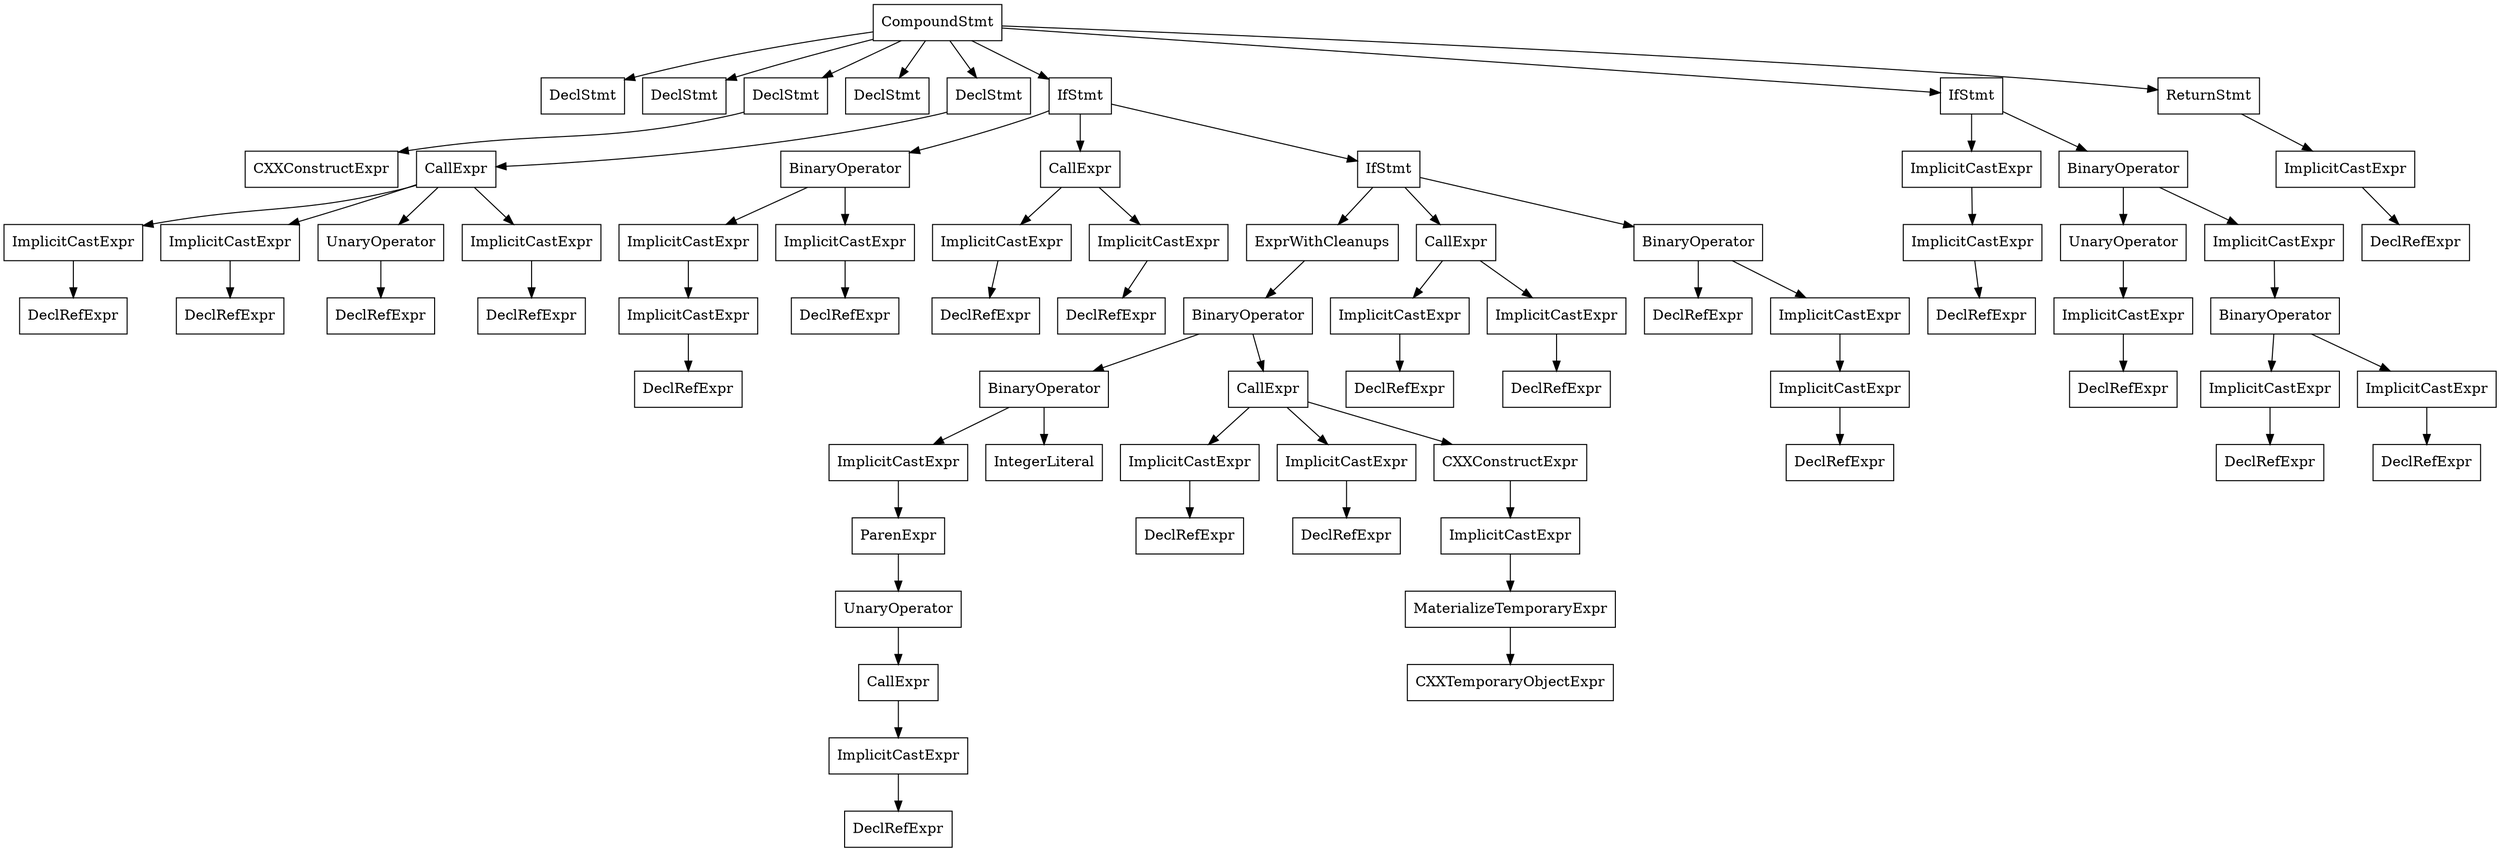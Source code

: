 digraph unnamed {

	Node0x55ad1c139bc0 [shape=record,label="{CompoundStmt}"];
	Node0x55ad1c139bc0 -> Node0x55ad1c136700;
	Node0x55ad1c139bc0 -> Node0x55ad1c136790;
	Node0x55ad1c139bc0 -> Node0x55ad1c1372f0;
	Node0x55ad1c139bc0 -> Node0x55ad1c137c80;
	Node0x55ad1c139bc0 -> Node0x55ad1c137ee0;
	Node0x55ad1c139bc0 -> Node0x55ad1c139970;
	Node0x55ad1c139bc0 -> Node0x55ad1c139b58;
	Node0x55ad1c139bc0 -> Node0x55ad1c139bb0;
	Node0x55ad1c136700 [shape=record,label="{DeclStmt}"];
	Node0x55ad1c136790 [shape=record,label="{DeclStmt}"];
	Node0x55ad1c1372f0 [shape=record,label="{DeclStmt}"];
	Node0x55ad1c1372f0 -> Node0x55ad1c1372b0;
	Node0x55ad1c1372b0 [shape=record,label="{CXXConstructExpr}"];
	Node0x55ad1c137c80 [shape=record,label="{DeclStmt}"];
	Node0x55ad1c137ee0 [shape=record,label="{DeclStmt}"];
	Node0x55ad1c137ee0 -> Node0x55ad1c137e20;
	Node0x55ad1c137e20 [shape=record,label="{CallExpr}"];
	Node0x55ad1c137e20 -> Node0x55ad1c137e08;
	Node0x55ad1c137e20 -> Node0x55ad1c137e58;
	Node0x55ad1c137e20 -> Node0x55ad1c137d70;
	Node0x55ad1c137e20 -> Node0x55ad1c137e70;
	Node0x55ad1c137e08 [shape=record,label="{ImplicitCastExpr}"];
	Node0x55ad1c137e08 -> Node0x55ad1c137d10;
	Node0x55ad1c137d10 [shape=record,label="{DeclRefExpr}"];
	Node0x55ad1c137e58 [shape=record,label="{ImplicitCastExpr}"];
	Node0x55ad1c137e58 -> Node0x55ad1c137d30;
	Node0x55ad1c137d30 [shape=record,label="{DeclRefExpr}"];
	Node0x55ad1c137d70 [shape=record,label="{UnaryOperator}"];
	Node0x55ad1c137d70 -> Node0x55ad1c137d50;
	Node0x55ad1c137d50 [shape=record,label="{DeclRefExpr}"];
	Node0x55ad1c137e70 [shape=record,label="{ImplicitCastExpr}"];
	Node0x55ad1c137e70 -> Node0x55ad1c137de8;
	Node0x55ad1c137de8 [shape=record,label="{DeclRefExpr}"];
	Node0x55ad1c139970 [shape=record,label="{IfStmt}"];
	Node0x55ad1c139970 -> Node0x55ad1c137fd0;
	Node0x55ad1c139970 -> Node0x55ad1c138028;
	Node0x55ad1c139970 -> Node0x55ad1c139940;
	Node0x55ad1c137fd0 [shape=record,label="{BinaryOperator}"];
	Node0x55ad1c137fd0 -> Node0x55ad1c137fb8;
	Node0x55ad1c137fd0 -> Node0x55ad1c137fa0;
	Node0x55ad1c137fb8 [shape=record,label="{ImplicitCastExpr}"];
	Node0x55ad1c137fb8 -> Node0x55ad1c137f88;
	Node0x55ad1c137f88 [shape=record,label="{ImplicitCastExpr}"];
	Node0x55ad1c137f88 -> Node0x55ad1c137f48;
	Node0x55ad1c137f48 [shape=record,label="{DeclRefExpr}"];
	Node0x55ad1c137fa0 [shape=record,label="{ImplicitCastExpr}"];
	Node0x55ad1c137fa0 -> Node0x55ad1c137f68;
	Node0x55ad1c137f68 [shape=record,label="{DeclRefExpr}"];
	Node0x55ad1c138028 [shape=record,label="{CallExpr}"];
	Node0x55ad1c138028 -> Node0x55ad1c138010;
	Node0x55ad1c138028 -> Node0x55ad1c138050;
	Node0x55ad1c138010 [shape=record,label="{ImplicitCastExpr}"];
	Node0x55ad1c138010 -> Node0x55ad1bd3b968;
	Node0x55ad1bd3b968 [shape=record,label="{DeclRefExpr}"];
	Node0x55ad1c138050 [shape=record,label="{ImplicitCastExpr}"];
	Node0x55ad1c138050 -> Node0x55ad1c137ff0;
	Node0x55ad1c137ff0 [shape=record,label="{DeclRefExpr}"];
	Node0x55ad1c139940 [shape=record,label="{IfStmt}"];
	Node0x55ad1c139940 -> Node0x55ad1c139820;
	Node0x55ad1c139940 -> Node0x55ad1c139870;
	Node0x55ad1c139940 -> Node0x55ad1c139920;
	Node0x55ad1c139820 [shape=record,label="{ExprWithCleanups}"];
	Node0x55ad1c139820 -> Node0x55ad1c139800;
	Node0x55ad1c139800 [shape=record,label="{BinaryOperator}"];
	Node0x55ad1c139800 -> Node0x55ad1c1380f0;
	Node0x55ad1c139800 -> Node0x55ad1c1396b0;
	Node0x55ad1c1380f0 [shape=record,label="{BinaryOperator}"];
	Node0x55ad1c1380f0 -> Node0x55ad1c1380d8;
	Node0x55ad1c1380f0 -> Node0x55ad1bd3bae8;
	Node0x55ad1c1380d8 [shape=record,label="{ImplicitCastExpr}"];
	Node0x55ad1c1380d8 -> Node0x55ad1c1380b8;
	Node0x55ad1c1380b8 [shape=record,label="{ParenExpr}"];
	Node0x55ad1c1380b8 -> Node0x55ad1c1380a0;
	Node0x55ad1c1380a0 [shape=record,label="{UnaryOperator}"];
	Node0x55ad1c1380a0 -> Node0x55ad1c138080;
	Node0x55ad1c138080 [shape=record,label="{CallExpr}"];
	Node0x55ad1c138080 -> Node0x55ad1c138068;
	Node0x55ad1c138068 [shape=record,label="{ImplicitCastExpr}"];
	Node0x55ad1c138068 -> Node0x55ad1bd3ba58;
	Node0x55ad1bd3ba58 [shape=record,label="{DeclRefExpr}"];
	Node0x55ad1bd3bae8 [shape=record,label="{IntegerLiteral}"];
	Node0x55ad1c1396b0 [shape=record,label="{CallExpr}"];
	Node0x55ad1c1396b0 -> Node0x55ad1c139698;
	Node0x55ad1c1396b0 -> Node0x55ad1c1396e0;
	Node0x55ad1c1396b0 -> Node0x55ad1c1397d0;
	Node0x55ad1c139698 [shape=record,label="{ImplicitCastExpr}"];
	Node0x55ad1c139698 -> Node0x55ad1c139610;
	Node0x55ad1c139610 [shape=record,label="{DeclRefExpr}"];
	Node0x55ad1c1396e0 [shape=record,label="{ImplicitCastExpr}"];
	Node0x55ad1c1396e0 -> Node0x55ad1c138198;
	Node0x55ad1c138198 [shape=record,label="{DeclRefExpr}"];
	Node0x55ad1c1397d0 [shape=record,label="{CXXConstructExpr}"];
	Node0x55ad1c1397d0 -> Node0x55ad1c139710;
	Node0x55ad1c139710 [shape=record,label="{ImplicitCastExpr}"];
	Node0x55ad1c139710 -> Node0x55ad1c1396f8;
	Node0x55ad1c1396f8 [shape=record,label="{MaterializeTemporaryExpr}"];
	Node0x55ad1c1396f8 -> Node0x55ad1c139088;
	Node0x55ad1c139088 [shape=record,label="{CXXTemporaryObjectExpr}"];
	Node0x55ad1c139870 [shape=record,label="{CallExpr}"];
	Node0x55ad1c139870 -> Node0x55ad1c139858;
	Node0x55ad1c139870 -> Node0x55ad1c139898;
	Node0x55ad1c139858 [shape=record,label="{ImplicitCastExpr}"];
	Node0x55ad1c139858 -> Node0x55ad1bd3bea0;
	Node0x55ad1bd3bea0 [shape=record,label="{DeclRefExpr}"];
	Node0x55ad1c139898 [shape=record,label="{ImplicitCastExpr}"];
	Node0x55ad1c139898 -> Node0x55ad1c139838;
	Node0x55ad1c139838 [shape=record,label="{DeclRefExpr}"];
	Node0x55ad1c139920 [shape=record,label="{BinaryOperator}"];
	Node0x55ad1c139920 -> Node0x55ad1c1398b0;
	Node0x55ad1c139920 -> Node0x55ad1c139908;
	Node0x55ad1c1398b0 [shape=record,label="{DeclRefExpr}"];
	Node0x55ad1c139908 [shape=record,label="{ImplicitCastExpr}"];
	Node0x55ad1c139908 -> Node0x55ad1c1398f0;
	Node0x55ad1c1398f0 [shape=record,label="{ImplicitCastExpr}"];
	Node0x55ad1c1398f0 -> Node0x55ad1c1398d0;
	Node0x55ad1c1398d0 [shape=record,label="{DeclRefExpr}"];
	Node0x55ad1c139b58 [shape=record,label="{IfStmt}"];
	Node0x55ad1c139b58 -> Node0x55ad1c1399d8;
	Node0x55ad1c139b58 -> Node0x55ad1c139b38;
	Node0x55ad1c1399d8 [shape=record,label="{ImplicitCastExpr}"];
	Node0x55ad1c1399d8 -> Node0x55ad1c1399c0;
	Node0x55ad1c1399c0 [shape=record,label="{ImplicitCastExpr}"];
	Node0x55ad1c1399c0 -> Node0x55ad1c1399a0;
	Node0x55ad1c1399a0 [shape=record,label="{DeclRefExpr}"];
	Node0x55ad1c139b38 [shape=record,label="{BinaryOperator}"];
	Node0x55ad1c139b38 -> Node0x55ad1c139a28;
	Node0x55ad1c139b38 -> Node0x55ad1c139b20;
	Node0x55ad1c139a28 [shape=record,label="{UnaryOperator}"];
	Node0x55ad1c139a28 -> Node0x55ad1c139a10;
	Node0x55ad1c139a10 [shape=record,label="{ImplicitCastExpr}"];
	Node0x55ad1c139a10 -> Node0x55ad1c1399f0;
	Node0x55ad1c1399f0 [shape=record,label="{DeclRefExpr}"];
	Node0x55ad1c139b20 [shape=record,label="{ImplicitCastExpr}"];
	Node0x55ad1c139b20 -> Node0x55ad1c139b00;
	Node0x55ad1c139b00 [shape=record,label="{BinaryOperator}"];
	Node0x55ad1c139b00 -> Node0x55ad1c139ad0;
	Node0x55ad1c139b00 -> Node0x55ad1c139ae8;
	Node0x55ad1c139ad0 [shape=record,label="{ImplicitCastExpr}"];
	Node0x55ad1c139ad0 -> Node0x55ad1c139a90;
	Node0x55ad1c139a90 [shape=record,label="{DeclRefExpr}"];
	Node0x55ad1c139ae8 [shape=record,label="{ImplicitCastExpr}"];
	Node0x55ad1c139ae8 -> Node0x55ad1c139ab0;
	Node0x55ad1c139ab0 [shape=record,label="{DeclRefExpr}"];
	Node0x55ad1c139bb0 [shape=record,label="{ReturnStmt}"];
	Node0x55ad1c139bb0 -> Node0x55ad1c139b98;
	Node0x55ad1c139b98 [shape=record,label="{ImplicitCastExpr}"];
	Node0x55ad1c139b98 -> Node0x55ad1c139b78;
	Node0x55ad1c139b78 [shape=record,label="{DeclRefExpr}"];
}
